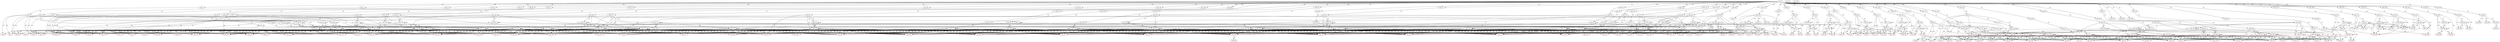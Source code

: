 digraph G {
  Line_0;
  Line_2;
  Line_3;
  Line_4;
  Line_4;
  Line_5;
  Line_5;
  Line_6;
  Line_7;
  Line_11;
  Line_12;
  Line_13;
  Line_13;
  Line_14;
  Line_14;
  Line_15;
  Line_16;
  Line_20;
  Line_21;
  Line_22;
  Line_22;
  Line_23;
  Line_23;
  Line_24;
  Line_25;
  Line_29;
  Line_30;
  Line_31;
  Line_31;
  Line_32;
  Line_32;
  Line_33;
  Line_34;
  Line_38;
  Line_39;
  Line_40;
  Line_40;
  Line_41;
  Line_41;
  Line_42;
  Line_42;
  Line_43;
  Line_44;
  Line_48;
  Line_49;
  Line_50;
  Line_50;
  Line_51;
  Line_51;
  Line_52;
  Line_53;
  Line_57;
  Line_58;
  Line_59;
  Line_59;
  Line_60;
  Line_60;
  Line_61;
  Line_62;
  Line_66;
  Line_67;
  Line_68;
  Line_68;
  Line_69;
  Line_69;
  Line_70;
  Line_71;
  Line_75;
  Line_76;
  Line_77;
  Line_77;
  Line_78;
  Line_78;
  Line_79;
  Line_80;
  Line_84;
  Line_85;
  Line_86;
  Line_86;
  Line_87;
  Line_87;
  Line_88;
  Line_89;
  Line_93;
  Line_94;
  Line_95;
  Line_95;
  Line_96;
  Line_96;
  Line_97;
  Line_98;
  Line_102;
  Line_103;
  Line_104;
  Line_104;
  Line_105;
  Line_105;
  Line_106;
  Line_107;
  Line_111;
  Line_112;
  Line_113;
  Line_113;
  Line_114;
  Line_114;
  Line_115;
  Line_116;
  Line_120;
  Line_121;
  Line_122;
  Line_122;
  Line_123;
  Line_123;
  Line_124;
  Line_124;
  Line_125;
  Line_126;
  Line_130;
  Line_131;
  Line_132;
  Line_132;
  Line_133;
  Line_133;
  Line_134;
  Line_135;
  Line_139;
  Line_140;
  Line_141;
  Line_141;
  Line_142;
  Line_142;
  Line_143;
  Line_144;
  Line_148;
  Line_149;
  Line_150;
  Line_150;
  Line_151;
  Line_151;
  Line_152;
  Line_153;
  Line_157;
  Line_158;
  Line_159;
  Line_160;
  Line_160;
  Line_161;
  Line_162;
  Line_166;
  Line_167;
  Line_168;
  Line_168;
  Line_169;
  Line_170;
  Line_170;
  Line_171;
  Line_172;
  Line_176;
  Line_177;
  Line_178;
  Line_178;
  Line_179;
  Line_179;
  Line_180;
  Line_181;
  Line_185;
  Line_186;
  Line_187;
  Line_187;
  Line_188;
  Line_188;
  Line_189;
  Line_190;
  Line_194;
  Line_195;
  Line_196;
  Line_196;
  Line_196;
  Line_197;
  Line_197;
  Line_198;
  Line_199;
  Line_203;
  Line_204;
  Line_205;
  Line_205;
  Line_206;
  Line_206;
  Line_207;
  Line_208;
  Line_212;
  Line_213;
  Line_214;
  Line_214;
  Line_215;
  Line_216;
  Line_220;
  Line_221;
  Line_222;
  Line_222;
  Line_223;
  Line_224;
  Line_228;
  Line_229;
  Line_230;
  Line_230;
  Line_231;
  Line_232;
  Line_236;
  Line_237;
  Line_238;
  Line_238;
  Line_239;
  Line_240;
  Line_244;
  Line_245;
  Line_246;
  Line_246;
  Line_247;
  Line_247;
  Line_248;
  Line_249;
  Line_253;
  Line_254;
  Line_255;
  Line_255;
  Line_256;
  Line_257;
  Line_261;
  Line_262;
  Line_263;
  Line_263;
  Line_264;
  Line_265;
  Line_269;
  Line_270;
  Line_271;
  Line_271;
  Line_272;
  Line_273;
  Line_277;
  Line_278;
  Line_279;
  Line_279;
  Line_280;
  Line_280;
  Line_281;
  Line_282;
  Line_286;
  Line_287;
  Line_288;
  Line_288;
  Line_289;
  Line_293;
  Line_297;
  Line_298;
  Line_299;
  Line_299;
  Line_300;
  Line_301;
  Line_305;
  Line_306;
  Line_307;
  Line_307;
  Line_308;
  Line_308;
  Line_309;
  Line_310;
  Line_314;
  Line_315;
  Line_316;
  Line_316;
  Line_317;
  Line_317;
  Line_318;
  Line_319;
  Line_323;
  Line_324;
  Line_325;
  Line_325;
  Line_326;
  Line_326;
  Line_327;
  Line_328;
  Line_332;
  Line_333;
  Line_334;
  Line_334;
  Line_335;
  Line_336;
  Line_340;
  Line_341;
  Line_342;
  Line_342;
  Line_343;
  Line_344;
  Line_348;
  Line_349;
  Line_350;
  Line_350;
  Line_351;
  Line_354;
  Line_358;
  Line_359;
  Line_360;
  Line_360;
  Line_361;
  Line_362;
  Line_366;
  Line_367;
  Line_368;
  Line_368;
  Line_369;
  Line_370;
  Line_374;
  Line_375;
  Line_376;
  Line_376;
  Line_377;
  Line_377;
  Line_378;
  Line_379;
  Line_383;
  Line_384;
  Line_385;
  Line_385;
  Line_386;
  Line_387;
  Line_391;
  Line_392;
  Line_393;
  Line_393;
  Line_394;
  Line_394;
  Line_395;
  Line_396;
  Line_400;
  Line_401;
  Line_402;
  Line_402;
  Line_403;
  Line_403;
  Line_404;
  Line_405;
  Line_409;
  Line_410;
  Line_411;
  Line_411;
  Line_412;
  Line_413;
  Line_417;
  Line_418;
  Line_419;
  Line_419;
  Line_420;
  Line_420;
  Line_421;
  Line_422;
  Line_426;
  Line_427;
  Line_428;
  Line_428;
  Line_429;
  Line_430;
  Line_434;
  Line_435;
  Line_436;
  Line_436;
  Line_437;
  Line_437;
  Line_438;
  Line_444;
  Line_448;
  Line_449;
  Line_450;
  Line_450;
  Line_451;
  Line_452;
  Line_456;
  Line_457;
  Line_458;
  Line_458;
  Line_459;
  Line_460;
  Line_464;
  Line_465;
  Line_466;
  Line_466;
  Line_467;
  Line_468;
  Line_472;
  Line_473;
  Line_474;
  Line_475;
  Line_476;
  Line_476;
  Line_480;
  Line_481;
  Line_482;
  Line_482;
  Line_483;
  Line_484;
  Line_485;
  Line_486;
  Line_488;
  Line_492;
  Line_493;
  Line_494;
  Line_495;
  Line_496;
  Line_497;
  Line_502;
  Line_503;
  Line_504;
  Line_504;
  Line_505;
  Line_505;
  Line_506;
  Line_508;
  Line_509;
  Line_513;
  Line_514;
  Line_515;
  Line_516;
  Line_517;
  Line_517;
  Line_518;
  Line_518;
  Line_519;
  Line_519;
  Line_520;
  Line_524;
  Line_525;
  Line_526;
  Line_526;
  Line_527;
  Line_527;
  Line_528;
  Line_529;
  Line_533;
  Line_534;
  Line_535;
  Line_535;
  Line_535;
  Line_536;
  Line_537;
  Line_537;
  Line_538;
  Line_539;
  Line_540;
  Line_0 -> Line_2 [ label="CD" ];
  Line_2 -> Line_3 [ label="CD" ];
  Line_3 -> Line_4 [ label="CD" ];
  Line_4 -> Line_4 [ label="CD" ];
  Line_3 -> Line_5 [ label="CD" ];
  Line_5 -> Line_5 [ label="CD" ];
  Line_4 -> Line_5 [ label="FD" ];
  Line_3 -> Line_6 [ label="CD" ];
  Line_5 -> Line_6 [ label="FD" ];
  Line_3 -> Line_7 [ label="CD" ];
  Line_5 -> Line_7 [ label="FD" ];
  Line_0 -> Line_11 [ label="CD" ];
  Line_11 -> Line_12 [ label="CD" ];
  Line_12 -> Line_13 [ label="CD" ];
  Line_13 -> Line_13 [ label="CD" ];
  Line_12 -> Line_14 [ label="CD" ];
  Line_14 -> Line_14 [ label="CD" ];
  Line_13 -> Line_14 [ label="FD" ];
  Line_12 -> Line_15 [ label="CD" ];
  Line_14 -> Line_15 [ label="FD" ];
  Line_5 -> Line_15 [ label="FD" ];
  Line_12 -> Line_16 [ label="CD" ];
  Line_14 -> Line_16 [ label="FD" ];
  Line_0 -> Line_20 [ label="CD" ];
  Line_20 -> Line_21 [ label="CD" ];
  Line_21 -> Line_22 [ label="CD" ];
  Line_22 -> Line_22 [ label="CD" ];
  Line_21 -> Line_23 [ label="CD" ];
  Line_23 -> Line_23 [ label="CD" ];
  Line_22 -> Line_23 [ label="FD" ];
  Line_21 -> Line_24 [ label="CD" ];
  Line_23 -> Line_24 [ label="FD" ];
  Line_14 -> Line_24 [ label="FD" ];
  Line_5 -> Line_24 [ label="FD" ];
  Line_21 -> Line_25 [ label="CD" ];
  Line_23 -> Line_25 [ label="FD" ];
  Line_0 -> Line_29 [ label="CD" ];
  Line_29 -> Line_30 [ label="CD" ];
  Line_30 -> Line_31 [ label="CD" ];
  Line_31 -> Line_31 [ label="CD" ];
  Line_30 -> Line_32 [ label="CD" ];
  Line_32 -> Line_32 [ label="CD" ];
  Line_31 -> Line_32 [ label="FD" ];
  Line_30 -> Line_33 [ label="CD" ];
  Line_32 -> Line_33 [ label="FD" ];
  Line_23 -> Line_33 [ label="FD" ];
  Line_14 -> Line_33 [ label="FD" ];
  Line_5 -> Line_33 [ label="FD" ];
  Line_30 -> Line_34 [ label="CD" ];
  Line_32 -> Line_34 [ label="FD" ];
  Line_0 -> Line_38 [ label="CD" ];
  Line_38 -> Line_39 [ label="CD" ];
  Line_39 -> Line_40 [ label="CD" ];
  Line_40 -> Line_40 [ label="CD" ];
  Line_39 -> Line_42 [ label="CD" ];
  Line_42 -> Line_42 [ label="CD" ];
  Line_40 -> Line_42 [ label="FD" ];
  Line_39 -> Line_43 [ label="CD" ];
  Line_42 -> Line_43 [ label="FD" ];
  Line_39 -> Line_44 [ label="CD" ];
  Line_42 -> Line_44 [ label="FD" ];
  Line_0 -> Line_48 [ label="CD" ];
  Line_48 -> Line_49 [ label="CD" ];
  Line_49 -> Line_50 [ label="CD" ];
  Line_50 -> Line_50 [ label="CD" ];
  Line_49 -> Line_51 [ label="CD" ];
  Line_51 -> Line_51 [ label="CD" ];
  Line_50 -> Line_51 [ label="FD" ];
  Line_49 -> Line_52 [ label="CD" ];
  Line_51 -> Line_52 [ label="FD" ];
  Line_49 -> Line_53 [ label="CD" ];
  Line_51 -> Line_53 [ label="FD" ];
  Line_0 -> Line_57 [ label="CD" ];
  Line_57 -> Line_58 [ label="CD" ];
  Line_58 -> Line_59 [ label="CD" ];
  Line_59 -> Line_59 [ label="CD" ];
  Line_58 -> Line_60 [ label="CD" ];
  Line_60 -> Line_60 [ label="CD" ];
  Line_59 -> Line_60 [ label="FD" ];
  Line_58 -> Line_61 [ label="CD" ];
  Line_60 -> Line_61 [ label="FD" ];
  Line_32 -> Line_61 [ label="FD" ];
  Line_23 -> Line_61 [ label="FD" ];
  Line_14 -> Line_61 [ label="FD" ];
  Line_5 -> Line_61 [ label="FD" ];
  Line_58 -> Line_62 [ label="CD" ];
  Line_60 -> Line_62 [ label="FD" ];
  Line_0 -> Line_66 [ label="CD" ];
  Line_66 -> Line_67 [ label="CD" ];
  Line_67 -> Line_68 [ label="CD" ];
  Line_68 -> Line_68 [ label="CD" ];
  Line_67 -> Line_69 [ label="CD" ];
  Line_69 -> Line_69 [ label="CD" ];
  Line_68 -> Line_69 [ label="FD" ];
  Line_67 -> Line_70 [ label="CD" ];
  Line_69 -> Line_70 [ label="FD" ];
  Line_60 -> Line_70 [ label="FD" ];
  Line_32 -> Line_70 [ label="FD" ];
  Line_23 -> Line_70 [ label="FD" ];
  Line_14 -> Line_70 [ label="FD" ];
  Line_5 -> Line_70 [ label="FD" ];
  Line_67 -> Line_71 [ label="CD" ];
  Line_69 -> Line_71 [ label="FD" ];
  Line_0 -> Line_75 [ label="CD" ];
  Line_75 -> Line_76 [ label="CD" ];
  Line_76 -> Line_77 [ label="CD" ];
  Line_77 -> Line_77 [ label="CD" ];
  Line_76 -> Line_78 [ label="CD" ];
  Line_78 -> Line_78 [ label="CD" ];
  Line_77 -> Line_78 [ label="FD" ];
  Line_76 -> Line_79 [ label="CD" ];
  Line_78 -> Line_79 [ label="FD" ];
  Line_69 -> Line_79 [ label="FD" ];
  Line_60 -> Line_79 [ label="FD" ];
  Line_32 -> Line_79 [ label="FD" ];
  Line_23 -> Line_79 [ label="FD" ];
  Line_14 -> Line_79 [ label="FD" ];
  Line_5 -> Line_79 [ label="FD" ];
  Line_76 -> Line_80 [ label="CD" ];
  Line_78 -> Line_80 [ label="FD" ];
  Line_0 -> Line_84 [ label="CD" ];
  Line_84 -> Line_85 [ label="CD" ];
  Line_85 -> Line_86 [ label="CD" ];
  Line_86 -> Line_86 [ label="CD" ];
  Line_85 -> Line_87 [ label="CD" ];
  Line_87 -> Line_87 [ label="CD" ];
  Line_86 -> Line_87 [ label="FD" ];
  Line_85 -> Line_88 [ label="CD" ];
  Line_87 -> Line_88 [ label="FD" ];
  Line_85 -> Line_89 [ label="CD" ];
  Line_87 -> Line_89 [ label="FD" ];
  Line_0 -> Line_93 [ label="CD" ];
  Line_93 -> Line_94 [ label="CD" ];
  Line_94 -> Line_95 [ label="CD" ];
  Line_95 -> Line_95 [ label="CD" ];
  Line_94 -> Line_96 [ label="CD" ];
  Line_96 -> Line_96 [ label="CD" ];
  Line_95 -> Line_96 [ label="FD" ];
  Line_94 -> Line_97 [ label="CD" ];
  Line_96 -> Line_97 [ label="FD" ];
  Line_94 -> Line_98 [ label="CD" ];
  Line_96 -> Line_98 [ label="FD" ];
  Line_0 -> Line_102 [ label="CD" ];
  Line_102 -> Line_103 [ label="CD" ];
  Line_103 -> Line_104 [ label="CD" ];
  Line_104 -> Line_104 [ label="CD" ];
  Line_103 -> Line_105 [ label="CD" ];
  Line_105 -> Line_105 [ label="CD" ];
  Line_104 -> Line_105 [ label="FD" ];
  Line_103 -> Line_106 [ label="CD" ];
  Line_105 -> Line_106 [ label="FD" ];
  Line_78 -> Line_106 [ label="FD" ];
  Line_69 -> Line_106 [ label="FD" ];
  Line_60 -> Line_106 [ label="FD" ];
  Line_32 -> Line_106 [ label="FD" ];
  Line_23 -> Line_106 [ label="FD" ];
  Line_14 -> Line_106 [ label="FD" ];
  Line_5 -> Line_106 [ label="FD" ];
  Line_103 -> Line_107 [ label="CD" ];
  Line_105 -> Line_107 [ label="FD" ];
  Line_0 -> Line_111 [ label="CD" ];
  Line_111 -> Line_112 [ label="CD" ];
  Line_112 -> Line_113 [ label="CD" ];
  Line_113 -> Line_113 [ label="CD" ];
  Line_112 -> Line_114 [ label="CD" ];
  Line_114 -> Line_114 [ label="CD" ];
  Line_113 -> Line_114 [ label="FD" ];
  Line_112 -> Line_115 [ label="CD" ];
  Line_114 -> Line_115 [ label="FD" ];
  Line_51 -> Line_115 [ label="FD" ];
  Line_112 -> Line_116 [ label="CD" ];
  Line_114 -> Line_116 [ label="FD" ];
  Line_0 -> Line_120 [ label="CD" ];
  Line_120 -> Line_121 [ label="CD" ];
  Line_121 -> Line_122 [ label="CD" ];
  Line_121 -> Line_123 [ label="CD" ];
  Line_123 -> Line_123 [ label="CD" ];
  Line_122 -> Line_123 [ label="FD" ];
  Line_121 -> Line_124 [ label="CD" ];
  Line_124 -> Line_124 [ label="CD" ];
  Line_123 -> Line_124 [ label="FD" ];
  Line_121 -> Line_125 [ label="CD" ];
  Line_124 -> Line_125 [ label="FD" ];
  Line_96 -> Line_125 [ label="FD" ];
  Line_121 -> Line_126 [ label="CD" ];
  Line_124 -> Line_126 [ label="FD" ];
  Line_0 -> Line_130 [ label="CD" ];
  Line_130 -> Line_131 [ label="CD" ];
  Line_131 -> Line_132 [ label="CD" ];
  Line_132 -> Line_132 [ label="CD" ];
  Line_131 -> Line_133 [ label="CD" ];
  Line_133 -> Line_133 [ label="CD" ];
  Line_132 -> Line_133 [ label="FD" ];
  Line_131 -> Line_134 [ label="CD" ];
  Line_133 -> Line_134 [ label="FD" ];
  Line_105 -> Line_134 [ label="FD" ];
  Line_78 -> Line_134 [ label="FD" ];
  Line_69 -> Line_134 [ label="FD" ];
  Line_60 -> Line_134 [ label="FD" ];
  Line_32 -> Line_134 [ label="FD" ];
  Line_23 -> Line_134 [ label="FD" ];
  Line_14 -> Line_134 [ label="FD" ];
  Line_5 -> Line_134 [ label="FD" ];
  Line_131 -> Line_135 [ label="CD" ];
  Line_133 -> Line_135 [ label="FD" ];
  Line_0 -> Line_139 [ label="CD" ];
  Line_139 -> Line_140 [ label="CD" ];
  Line_140 -> Line_141 [ label="CD" ];
  Line_141 -> Line_141 [ label="CD" ];
  Line_140 -> Line_142 [ label="CD" ];
  Line_142 -> Line_142 [ label="CD" ];
  Line_141 -> Line_142 [ label="FD" ];
  Line_140 -> Line_143 [ label="CD" ];
  Line_142 -> Line_143 [ label="FD" ];
  Line_133 -> Line_143 [ label="FD" ];
  Line_105 -> Line_143 [ label="FD" ];
  Line_78 -> Line_143 [ label="FD" ];
  Line_69 -> Line_143 [ label="FD" ];
  Line_60 -> Line_143 [ label="FD" ];
  Line_32 -> Line_143 [ label="FD" ];
  Line_23 -> Line_143 [ label="FD" ];
  Line_14 -> Line_143 [ label="FD" ];
  Line_5 -> Line_143 [ label="FD" ];
  Line_140 -> Line_144 [ label="CD" ];
  Line_142 -> Line_144 [ label="FD" ];
  Line_0 -> Line_148 [ label="CD" ];
  Line_148 -> Line_149 [ label="CD" ];
  Line_149 -> Line_150 [ label="CD" ];
  Line_150 -> Line_150 [ label="CD" ];
  Line_149 -> Line_151 [ label="CD" ];
  Line_151 -> Line_151 [ label="CD" ];
  Line_150 -> Line_151 [ label="FD" ];
  Line_149 -> Line_152 [ label="CD" ];
  Line_151 -> Line_152 [ label="FD" ];
  Line_142 -> Line_152 [ label="FD" ];
  Line_133 -> Line_152 [ label="FD" ];
  Line_105 -> Line_152 [ label="FD" ];
  Line_78 -> Line_152 [ label="FD" ];
  Line_69 -> Line_152 [ label="FD" ];
  Line_60 -> Line_152 [ label="FD" ];
  Line_32 -> Line_152 [ label="FD" ];
  Line_23 -> Line_152 [ label="FD" ];
  Line_14 -> Line_152 [ label="FD" ];
  Line_5 -> Line_152 [ label="FD" ];
  Line_149 -> Line_153 [ label="CD" ];
  Line_151 -> Line_153 [ label="FD" ];
  Line_0 -> Line_157 [ label="CD" ];
  Line_157 -> Line_158 [ label="CD" ];
  Line_158 -> Line_159 [ label="CD" ];
  Line_150 -> Line_159 [ label="FD" ];
  Line_141 -> Line_159 [ label="FD" ];
  Line_132 -> Line_159 [ label="FD" ];
  Line_104 -> Line_159 [ label="FD" ];
  Line_86 -> Line_159 [ label="FD" ];
  Line_77 -> Line_159 [ label="FD" ];
  Line_68 -> Line_159 [ label="FD" ];
  Line_59 -> Line_159 [ label="FD" ];
  Line_40 -> Line_159 [ label="FD" ];
  Line_31 -> Line_159 [ label="FD" ];
  Line_22 -> Line_159 [ label="FD" ];
  Line_13 -> Line_159 [ label="FD" ];
  Line_158 -> Line_160 [ label="CD" ];
  Line_160 -> Line_160 [ label="CD" ];
  Line_158 -> Line_161 [ label="CD" ];
  Line_160 -> Line_161 [ label="FD" ];
  Line_114 -> Line_161 [ label="FD" ];
  Line_51 -> Line_161 [ label="FD" ];
  Line_158 -> Line_162 [ label="CD" ];
  Line_160 -> Line_162 [ label="FD" ];
  Line_0 -> Line_166 [ label="CD" ];
  Line_166 -> Line_167 [ label="CD" ];
  Line_167 -> Line_168 [ label="CD" ];
  Line_168 -> Line_168 [ label="CD" ];
  Line_167 -> Line_169 [ label="CD" ];
  Line_168 -> Line_169 [ label="FD" ];
  Line_167 -> Line_170 [ label="CD" ];
  Line_170 -> Line_170 [ label="CD" ];
  Line_168 -> Line_170 [ label="FD" ];
  Line_167 -> Line_171 [ label="CD" ];
  Line_170 -> Line_171 [ label="FD" ];
  Line_151 -> Line_171 [ label="FD" ];
  Line_142 -> Line_171 [ label="FD" ];
  Line_133 -> Line_171 [ label="FD" ];
  Line_105 -> Line_171 [ label="FD" ];
  Line_78 -> Line_171 [ label="FD" ];
  Line_69 -> Line_171 [ label="FD" ];
  Line_60 -> Line_171 [ label="FD" ];
  Line_32 -> Line_171 [ label="FD" ];
  Line_23 -> Line_171 [ label="FD" ];
  Line_14 -> Line_171 [ label="FD" ];
  Line_5 -> Line_171 [ label="FD" ];
  Line_167 -> Line_172 [ label="CD" ];
  Line_170 -> Line_172 [ label="FD" ];
  Line_0 -> Line_176 [ label="CD" ];
  Line_176 -> Line_177 [ label="CD" ];
  Line_177 -> Line_178 [ label="CD" ];
  Line_178 -> Line_178 [ label="CD" ];
  Line_177 -> Line_179 [ label="CD" ];
  Line_179 -> Line_179 [ label="CD" ];
  Line_178 -> Line_179 [ label="FD" ];
  Line_177 -> Line_180 [ label="CD" ];
  Line_179 -> Line_180 [ label="FD" ];
  Line_124 -> Line_180 [ label="FD" ];
  Line_96 -> Line_180 [ label="FD" ];
  Line_177 -> Line_181 [ label="CD" ];
  Line_179 -> Line_181 [ label="FD" ];
  Line_0 -> Line_185 [ label="CD" ];
  Line_185 -> Line_186 [ label="CD" ];
  Line_186 -> Line_187 [ label="CD" ];
  Line_187 -> Line_187 [ label="CD" ];
  Line_186 -> Line_188 [ label="CD" ];
  Line_188 -> Line_188 [ label="CD" ];
  Line_187 -> Line_188 [ label="FD" ];
  Line_186 -> Line_189 [ label="CD" ];
  Line_188 -> Line_189 [ label="FD" ];
  Line_179 -> Line_189 [ label="FD" ];
  Line_124 -> Line_189 [ label="FD" ];
  Line_96 -> Line_189 [ label="FD" ];
  Line_186 -> Line_190 [ label="CD" ];
  Line_188 -> Line_190 [ label="FD" ];
  Line_0 -> Line_194 [ label="CD" ];
  Line_194 -> Line_195 [ label="CD" ];
  Line_195 -> Line_196 [ label="CD" ];
  Line_196 -> Line_196 [ label="CD" ];
  Line_195 -> Line_197 [ label="CD" ];
  Line_197 -> Line_197 [ label="CD" ];
  Line_196 -> Line_197 [ label="FD" ];
  Line_195 -> Line_198 [ label="CD" ];
  Line_197 -> Line_198 [ label="FD" ];
  Line_160 -> Line_198 [ label="FD" ];
  Line_114 -> Line_198 [ label="FD" ];
  Line_51 -> Line_198 [ label="FD" ];
  Line_195 -> Line_199 [ label="CD" ];
  Line_197 -> Line_199 [ label="FD" ];
  Line_0 -> Line_203 [ label="CD" ];
  Line_203 -> Line_204 [ label="CD" ];
  Line_204 -> Line_205 [ label="CD" ];
  Line_205 -> Line_205 [ label="CD" ];
  Line_204 -> Line_206 [ label="CD" ];
  Line_206 -> Line_206 [ label="CD" ];
  Line_205 -> Line_206 [ label="FD" ];
  Line_204 -> Line_207 [ label="CD" ];
  Line_206 -> Line_207 [ label="FD" ];
  Line_170 -> Line_207 [ label="FD" ];
  Line_151 -> Line_207 [ label="FD" ];
  Line_142 -> Line_207 [ label="FD" ];
  Line_133 -> Line_207 [ label="FD" ];
  Line_105 -> Line_207 [ label="FD" ];
  Line_78 -> Line_207 [ label="FD" ];
  Line_69 -> Line_207 [ label="FD" ];
  Line_60 -> Line_207 [ label="FD" ];
  Line_32 -> Line_207 [ label="FD" ];
  Line_23 -> Line_207 [ label="FD" ];
  Line_14 -> Line_207 [ label="FD" ];
  Line_5 -> Line_207 [ label="FD" ];
  Line_204 -> Line_208 [ label="CD" ];
  Line_206 -> Line_208 [ label="FD" ];
  Line_0 -> Line_212 [ label="CD" ];
  Line_212 -> Line_213 [ label="CD" ];
  Line_213 -> Line_214 [ label="CD" ];
  Line_214 -> Line_214 [ label="CD" ];
  Line_213 -> Line_215 [ label="CD" ];
  Line_214 -> Line_215 [ label="FD" ];
  Line_206 -> Line_215 [ label="FD" ];
  Line_170 -> Line_215 [ label="FD" ];
  Line_151 -> Line_215 [ label="FD" ];
  Line_142 -> Line_215 [ label="FD" ];
  Line_133 -> Line_215 [ label="FD" ];
  Line_105 -> Line_215 [ label="FD" ];
  Line_78 -> Line_215 [ label="FD" ];
  Line_69 -> Line_215 [ label="FD" ];
  Line_60 -> Line_215 [ label="FD" ];
  Line_32 -> Line_215 [ label="FD" ];
  Line_23 -> Line_215 [ label="FD" ];
  Line_14 -> Line_215 [ label="FD" ];
  Line_5 -> Line_215 [ label="FD" ];
  Line_213 -> Line_216 [ label="CD" ];
  Line_214 -> Line_216 [ label="FD" ];
  Line_0 -> Line_220 [ label="CD" ];
  Line_220 -> Line_221 [ label="CD" ];
  Line_221 -> Line_222 [ label="CD" ];
  Line_222 -> Line_222 [ label="CD" ];
  Line_221 -> Line_223 [ label="CD" ];
  Line_222 -> Line_223 [ label="FD" ];
  Line_188 -> Line_223 [ label="FD" ];
  Line_179 -> Line_223 [ label="FD" ];
  Line_124 -> Line_223 [ label="FD" ];
  Line_96 -> Line_223 [ label="FD" ];
  Line_221 -> Line_224 [ label="CD" ];
  Line_222 -> Line_224 [ label="FD" ];
  Line_0 -> Line_228 [ label="CD" ];
  Line_228 -> Line_229 [ label="CD" ];
  Line_229 -> Line_230 [ label="CD" ];
  Line_230 -> Line_230 [ label="CD" ];
  Line_229 -> Line_231 [ label="CD" ];
  Line_230 -> Line_231 [ label="FD" ];
  Line_214 -> Line_231 [ label="FD" ];
  Line_206 -> Line_231 [ label="FD" ];
  Line_170 -> Line_231 [ label="FD" ];
  Line_151 -> Line_231 [ label="FD" ];
  Line_142 -> Line_231 [ label="FD" ];
  Line_133 -> Line_231 [ label="FD" ];
  Line_105 -> Line_231 [ label="FD" ];
  Line_78 -> Line_231 [ label="FD" ];
  Line_69 -> Line_231 [ label="FD" ];
  Line_60 -> Line_231 [ label="FD" ];
  Line_32 -> Line_231 [ label="FD" ];
  Line_23 -> Line_231 [ label="FD" ];
  Line_14 -> Line_231 [ label="FD" ];
  Line_5 -> Line_231 [ label="FD" ];
  Line_229 -> Line_232 [ label="CD" ];
  Line_230 -> Line_232 [ label="FD" ];
  Line_0 -> Line_236 [ label="CD" ];
  Line_236 -> Line_237 [ label="CD" ];
  Line_237 -> Line_238 [ label="CD" ];
  Line_238 -> Line_238 [ label="CD" ];
  Line_237 -> Line_239 [ label="CD" ];
  Line_238 -> Line_239 [ label="FD" ];
  Line_222 -> Line_239 [ label="FD" ];
  Line_188 -> Line_239 [ label="FD" ];
  Line_179 -> Line_239 [ label="FD" ];
  Line_124 -> Line_239 [ label="FD" ];
  Line_96 -> Line_239 [ label="FD" ];
  Line_237 -> Line_240 [ label="CD" ];
  Line_238 -> Line_240 [ label="FD" ];
  Line_0 -> Line_244 [ label="CD" ];
  Line_244 -> Line_245 [ label="CD" ];
  Line_245 -> Line_246 [ label="CD" ];
  Line_246 -> Line_246 [ label="CD" ];
  Line_245 -> Line_247 [ label="CD" ];
  Line_247 -> Line_247 [ label="CD" ];
  Line_246 -> Line_247 [ label="FD" ];
  Line_245 -> Line_248 [ label="CD" ];
  Line_247 -> Line_248 [ label="FD" ];
  Line_87 -> Line_248 [ label="FD" ];
  Line_245 -> Line_249 [ label="CD" ];
  Line_247 -> Line_249 [ label="FD" ];
  Line_0 -> Line_253 [ label="CD" ];
  Line_253 -> Line_254 [ label="CD" ];
  Line_254 -> Line_255 [ label="CD" ];
  Line_255 -> Line_255 [ label="CD" ];
  Line_254 -> Line_256 [ label="CD" ];
  Line_255 -> Line_256 [ label="FD" ];
  Line_254 -> Line_257 [ label="CD" ];
  Line_255 -> Line_257 [ label="FD" ];
  Line_0 -> Line_261 [ label="CD" ];
  Line_261 -> Line_262 [ label="CD" ];
  Line_262 -> Line_263 [ label="CD" ];
  Line_263 -> Line_263 [ label="CD" ];
  Line_262 -> Line_264 [ label="CD" ];
  Line_263 -> Line_264 [ label="FD" ];
  Line_230 -> Line_264 [ label="FD" ];
  Line_214 -> Line_264 [ label="FD" ];
  Line_206 -> Line_264 [ label="FD" ];
  Line_170 -> Line_264 [ label="FD" ];
  Line_151 -> Line_264 [ label="FD" ];
  Line_142 -> Line_264 [ label="FD" ];
  Line_133 -> Line_264 [ label="FD" ];
  Line_105 -> Line_264 [ label="FD" ];
  Line_78 -> Line_264 [ label="FD" ];
  Line_69 -> Line_264 [ label="FD" ];
  Line_60 -> Line_264 [ label="FD" ];
  Line_32 -> Line_264 [ label="FD" ];
  Line_23 -> Line_264 [ label="FD" ];
  Line_14 -> Line_264 [ label="FD" ];
  Line_5 -> Line_264 [ label="FD" ];
  Line_262 -> Line_265 [ label="CD" ];
  Line_263 -> Line_265 [ label="FD" ];
  Line_0 -> Line_269 [ label="CD" ];
  Line_269 -> Line_270 [ label="CD" ];
  Line_270 -> Line_271 [ label="CD" ];
  Line_271 -> Line_271 [ label="CD" ];
  Line_270 -> Line_272 [ label="CD" ];
  Line_271 -> Line_272 [ label="FD" ];
  Line_255 -> Line_272 [ label="FD" ];
  Line_270 -> Line_273 [ label="CD" ];
  Line_271 -> Line_273 [ label="FD" ];
  Line_0 -> Line_277 [ label="CD" ];
  Line_277 -> Line_278 [ label="CD" ];
  Line_278 -> Line_279 [ label="CD" ];
  Line_279 -> Line_279 [ label="CD" ];
  Line_278 -> Line_280 [ label="CD" ];
  Line_280 -> Line_280 [ label="CD" ];
  Line_279 -> Line_280 [ label="FD" ];
  Line_278 -> Line_281 [ label="CD" ];
  Line_280 -> Line_281 [ label="FD" ];
  Line_263 -> Line_281 [ label="FD" ];
  Line_230 -> Line_281 [ label="FD" ];
  Line_214 -> Line_281 [ label="FD" ];
  Line_206 -> Line_281 [ label="FD" ];
  Line_170 -> Line_281 [ label="FD" ];
  Line_151 -> Line_281 [ label="FD" ];
  Line_142 -> Line_281 [ label="FD" ];
  Line_133 -> Line_281 [ label="FD" ];
  Line_105 -> Line_281 [ label="FD" ];
  Line_78 -> Line_281 [ label="FD" ];
  Line_69 -> Line_281 [ label="FD" ];
  Line_60 -> Line_281 [ label="FD" ];
  Line_32 -> Line_281 [ label="FD" ];
  Line_23 -> Line_281 [ label="FD" ];
  Line_14 -> Line_281 [ label="FD" ];
  Line_5 -> Line_281 [ label="FD" ];
  Line_278 -> Line_282 [ label="CD" ];
  Line_280 -> Line_282 [ label="FD" ];
  Line_0 -> Line_286 [ label="CD" ];
  Line_286 -> Line_287 [ label="CD" ];
  Line_287 -> Line_288 [ label="CD" ];
  Line_288 -> Line_288 [ label="CD" ];
  Line_287 -> Line_289 [ label="CD" ];
  Line_288 -> Line_289 [ label="FD" ];
  Line_271 -> Line_289 [ label="FD" ];
  Line_255 -> Line_289 [ label="FD" ];
  Line_287 -> Line_293 [ label="CD" ];
  Line_288 -> Line_293 [ label="FD" ];
  Line_0 -> Line_297 [ label="CD" ];
  Line_297 -> Line_298 [ label="CD" ];
  Line_298 -> Line_299 [ label="CD" ];
  Line_299 -> Line_299 [ label="CD" ];
  Line_298 -> Line_300 [ label="CD" ];
  Line_299 -> Line_300 [ label="FD" ];
  Line_280 -> Line_300 [ label="FD" ];
  Line_263 -> Line_300 [ label="FD" ];
  Line_298 -> Line_301 [ label="CD" ];
  Line_299 -> Line_301 [ label="FD" ];
  Line_0 -> Line_305 [ label="CD" ];
  Line_305 -> Line_306 [ label="CD" ];
  Line_306 -> Line_307 [ label="CD" ];
  Line_307 -> Line_307 [ label="CD" ];
  Line_306 -> Line_308 [ label="CD" ];
  Line_308 -> Line_308 [ label="CD" ];
  Line_307 -> Line_308 [ label="FD" ];
  Line_306 -> Line_309 [ label="CD" ];
  Line_308 -> Line_309 [ label="FD" ];
  Line_299 -> Line_309 [ label="FD" ];
  Line_280 -> Line_309 [ label="FD" ];
  Line_263 -> Line_309 [ label="FD" ];
  Line_230 -> Line_309 [ label="FD" ];
  Line_214 -> Line_309 [ label="FD" ];
  Line_206 -> Line_309 [ label="FD" ];
  Line_170 -> Line_309 [ label="FD" ];
  Line_151 -> Line_309 [ label="FD" ];
  Line_142 -> Line_309 [ label="FD" ];
  Line_133 -> Line_309 [ label="FD" ];
  Line_105 -> Line_309 [ label="FD" ];
  Line_78 -> Line_309 [ label="FD" ];
  Line_69 -> Line_309 [ label="FD" ];
  Line_60 -> Line_309 [ label="FD" ];
  Line_32 -> Line_309 [ label="FD" ];
  Line_23 -> Line_309 [ label="FD" ];
  Line_14 -> Line_309 [ label="FD" ];
  Line_5 -> Line_309 [ label="FD" ];
  Line_306 -> Line_310 [ label="CD" ];
  Line_308 -> Line_310 [ label="FD" ];
  Line_0 -> Line_314 [ label="CD" ];
  Line_314 -> Line_315 [ label="CD" ];
  Line_315 -> Line_316 [ label="CD" ];
  Line_316 -> Line_316 [ label="CD" ];
  Line_315 -> Line_317 [ label="CD" ];
  Line_317 -> Line_317 [ label="CD" ];
  Line_316 -> Line_317 [ label="FD" ];
  Line_315 -> Line_318 [ label="CD" ];
  Line_317 -> Line_318 [ label="FD" ];
  Line_308 -> Line_318 [ label="FD" ];
  Line_299 -> Line_318 [ label="FD" ];
  Line_280 -> Line_318 [ label="FD" ];
  Line_263 -> Line_318 [ label="FD" ];
  Line_230 -> Line_318 [ label="FD" ];
  Line_214 -> Line_318 [ label="FD" ];
  Line_206 -> Line_318 [ label="FD" ];
  Line_170 -> Line_318 [ label="FD" ];
  Line_151 -> Line_318 [ label="FD" ];
  Line_142 -> Line_318 [ label="FD" ];
  Line_133 -> Line_318 [ label="FD" ];
  Line_105 -> Line_318 [ label="FD" ];
  Line_78 -> Line_318 [ label="FD" ];
  Line_69 -> Line_318 [ label="FD" ];
  Line_60 -> Line_318 [ label="FD" ];
  Line_32 -> Line_318 [ label="FD" ];
  Line_23 -> Line_318 [ label="FD" ];
  Line_14 -> Line_318 [ label="FD" ];
  Line_5 -> Line_318 [ label="FD" ];
  Line_315 -> Line_319 [ label="CD" ];
  Line_317 -> Line_319 [ label="FD" ];
  Line_0 -> Line_323 [ label="CD" ];
  Line_323 -> Line_324 [ label="CD" ];
  Line_324 -> Line_325 [ label="CD" ];
  Line_325 -> Line_325 [ label="CD" ];
  Line_324 -> Line_326 [ label="CD" ];
  Line_326 -> Line_326 [ label="CD" ];
  Line_325 -> Line_326 [ label="FD" ];
  Line_324 -> Line_327 [ label="CD" ];
  Line_326 -> Line_327 [ label="FD" ];
  Line_317 -> Line_327 [ label="FD" ];
  Line_308 -> Line_327 [ label="FD" ];
  Line_299 -> Line_327 [ label="FD" ];
  Line_280 -> Line_327 [ label="FD" ];
  Line_263 -> Line_327 [ label="FD" ];
  Line_230 -> Line_327 [ label="FD" ];
  Line_214 -> Line_327 [ label="FD" ];
  Line_206 -> Line_327 [ label="FD" ];
  Line_170 -> Line_327 [ label="FD" ];
  Line_151 -> Line_327 [ label="FD" ];
  Line_324 -> Line_328 [ label="CD" ];
  Line_326 -> Line_328 [ label="FD" ];
  Line_0 -> Line_332 [ label="CD" ];
  Line_332 -> Line_333 [ label="CD" ];
  Line_333 -> Line_334 [ label="CD" ];
  Line_334 -> Line_334 [ label="CD" ];
  Line_333 -> Line_335 [ label="CD" ];
  Line_334 -> Line_335 [ label="FD" ];
  Line_326 -> Line_335 [ label="FD" ];
  Line_317 -> Line_335 [ label="FD" ];
  Line_308 -> Line_335 [ label="FD" ];
  Line_299 -> Line_335 [ label="FD" ];
  Line_280 -> Line_335 [ label="FD" ];
  Line_263 -> Line_335 [ label="FD" ];
  Line_230 -> Line_335 [ label="FD" ];
  Line_214 -> Line_335 [ label="FD" ];
  Line_206 -> Line_335 [ label="FD" ];
  Line_170 -> Line_335 [ label="FD" ];
  Line_151 -> Line_335 [ label="FD" ];
  Line_142 -> Line_335 [ label="FD" ];
  Line_133 -> Line_335 [ label="FD" ];
  Line_105 -> Line_335 [ label="FD" ];
  Line_78 -> Line_335 [ label="FD" ];
  Line_69 -> Line_335 [ label="FD" ];
  Line_60 -> Line_335 [ label="FD" ];
  Line_32 -> Line_335 [ label="FD" ];
  Line_23 -> Line_335 [ label="FD" ];
  Line_14 -> Line_335 [ label="FD" ];
  Line_5 -> Line_335 [ label="FD" ];
  Line_333 -> Line_336 [ label="CD" ];
  Line_334 -> Line_336 [ label="FD" ];
  Line_0 -> Line_340 [ label="CD" ];
  Line_340 -> Line_341 [ label="CD" ];
  Line_341 -> Line_342 [ label="CD" ];
  Line_342 -> Line_342 [ label="CD" ];
  Line_341 -> Line_343 [ label="CD" ];
  Line_342 -> Line_343 [ label="FD" ];
  Line_238 -> Line_343 [ label="FD" ];
  Line_222 -> Line_343 [ label="FD" ];
  Line_188 -> Line_343 [ label="FD" ];
  Line_179 -> Line_343 [ label="FD" ];
  Line_124 -> Line_343 [ label="FD" ];
  Line_96 -> Line_343 [ label="FD" ];
  Line_341 -> Line_344 [ label="CD" ];
  Line_342 -> Line_344 [ label="FD" ];
  Line_0 -> Line_348 [ label="CD" ];
  Line_348 -> Line_349 [ label="CD" ];
  Line_349 -> Line_350 [ label="CD" ];
  Line_350 -> Line_350 [ label="CD" ];
  Line_349 -> Line_351 [ label="CD" ];
  Line_350 -> Line_351 [ label="FD" ];
  Line_288 -> Line_351 [ label="FD" ];
  Line_271 -> Line_351 [ label="FD" ];
  Line_255 -> Line_351 [ label="FD" ];
  Line_349 -> Line_354 [ label="CD" ];
  Line_350 -> Line_354 [ label="FD" ];
  Line_0 -> Line_358 [ label="CD" ];
  Line_358 -> Line_359 [ label="CD" ];
  Line_359 -> Line_360 [ label="CD" ];
  Line_360 -> Line_360 [ label="CD" ];
  Line_359 -> Line_361 [ label="CD" ];
  Line_360 -> Line_361 [ label="FD" ];
  Line_197 -> Line_361 [ label="FD" ];
  Line_160 -> Line_361 [ label="FD" ];
  Line_114 -> Line_361 [ label="FD" ];
  Line_51 -> Line_361 [ label="FD" ];
  Line_359 -> Line_362 [ label="CD" ];
  Line_360 -> Line_362 [ label="FD" ];
  Line_0 -> Line_366 [ label="CD" ];
  Line_366 -> Line_367 [ label="CD" ];
  Line_367 -> Line_368 [ label="CD" ];
  Line_368 -> Line_368 [ label="CD" ];
  Line_367 -> Line_369 [ label="CD" ];
  Line_368 -> Line_369 [ label="FD" ];
  Line_342 -> Line_369 [ label="FD" ];
  Line_238 -> Line_369 [ label="FD" ];
  Line_222 -> Line_369 [ label="FD" ];
  Line_188 -> Line_369 [ label="FD" ];
  Line_179 -> Line_369 [ label="FD" ];
  Line_124 -> Line_369 [ label="FD" ];
  Line_96 -> Line_369 [ label="FD" ];
  Line_367 -> Line_370 [ label="CD" ];
  Line_368 -> Line_370 [ label="FD" ];
  Line_0 -> Line_374 [ label="CD" ];
  Line_374 -> Line_375 [ label="CD" ];
  Line_375 -> Line_376 [ label="CD" ];
  Line_376 -> Line_376 [ label="CD" ];
  Line_375 -> Line_377 [ label="CD" ];
  Line_377 -> Line_377 [ label="CD" ];
  Line_376 -> Line_377 [ label="FD" ];
  Line_375 -> Line_378 [ label="CD" ];
  Line_377 -> Line_378 [ label="FD" ];
  Line_334 -> Line_378 [ label="FD" ];
  Line_326 -> Line_378 [ label="FD" ];
  Line_317 -> Line_378 [ label="FD" ];
  Line_308 -> Line_378 [ label="FD" ];
  Line_299 -> Line_378 [ label="FD" ];
  Line_280 -> Line_378 [ label="FD" ];
  Line_263 -> Line_378 [ label="FD" ];
  Line_230 -> Line_378 [ label="FD" ];
  Line_214 -> Line_378 [ label="FD" ];
  Line_206 -> Line_378 [ label="FD" ];
  Line_170 -> Line_378 [ label="FD" ];
  Line_151 -> Line_378 [ label="FD" ];
  Line_142 -> Line_378 [ label="FD" ];
  Line_133 -> Line_378 [ label="FD" ];
  Line_105 -> Line_378 [ label="FD" ];
  Line_78 -> Line_378 [ label="FD" ];
  Line_69 -> Line_378 [ label="FD" ];
  Line_60 -> Line_378 [ label="FD" ];
  Line_32 -> Line_378 [ label="FD" ];
  Line_23 -> Line_378 [ label="FD" ];
  Line_14 -> Line_378 [ label="FD" ];
  Line_5 -> Line_378 [ label="FD" ];
  Line_375 -> Line_379 [ label="CD" ];
  Line_377 -> Line_379 [ label="FD" ];
  Line_0 -> Line_383 [ label="CD" ];
  Line_383 -> Line_384 [ label="CD" ];
  Line_384 -> Line_385 [ label="CD" ];
  Line_385 -> Line_385 [ label="CD" ];
  Line_384 -> Line_386 [ label="CD" ];
  Line_385 -> Line_386 [ label="FD" ];
  Line_377 -> Line_386 [ label="FD" ];
  Line_334 -> Line_386 [ label="FD" ];
  Line_326 -> Line_386 [ label="FD" ];
  Line_317 -> Line_386 [ label="FD" ];
  Line_308 -> Line_386 [ label="FD" ];
  Line_299 -> Line_386 [ label="FD" ];
  Line_280 -> Line_386 [ label="FD" ];
  Line_263 -> Line_386 [ label="FD" ];
  Line_230 -> Line_386 [ label="FD" ];
  Line_214 -> Line_386 [ label="FD" ];
  Line_206 -> Line_386 [ label="FD" ];
  Line_170 -> Line_386 [ label="FD" ];
  Line_151 -> Line_386 [ label="FD" ];
  Line_142 -> Line_386 [ label="FD" ];
  Line_133 -> Line_386 [ label="FD" ];
  Line_105 -> Line_386 [ label="FD" ];
  Line_78 -> Line_386 [ label="FD" ];
  Line_69 -> Line_386 [ label="FD" ];
  Line_60 -> Line_386 [ label="FD" ];
  Line_32 -> Line_386 [ label="FD" ];
  Line_23 -> Line_386 [ label="FD" ];
  Line_14 -> Line_386 [ label="FD" ];
  Line_5 -> Line_386 [ label="FD" ];
  Line_384 -> Line_387 [ label="CD" ];
  Line_385 -> Line_387 [ label="FD" ];
  Line_0 -> Line_391 [ label="CD" ];
  Line_391 -> Line_392 [ label="CD" ];
  Line_392 -> Line_393 [ label="CD" ];
  Line_393 -> Line_393 [ label="CD" ];
  Line_392 -> Line_394 [ label="CD" ];
  Line_394 -> Line_394 [ label="CD" ];
  Line_393 -> Line_394 [ label="FD" ];
  Line_392 -> Line_395 [ label="CD" ];
  Line_394 -> Line_395 [ label="FD" ];
  Line_392 -> Line_396 [ label="CD" ];
  Line_394 -> Line_396 [ label="FD" ];
  Line_0 -> Line_400 [ label="CD" ];
  Line_400 -> Line_401 [ label="CD" ];
  Line_401 -> Line_402 [ label="CD" ];
  Line_402 -> Line_402 [ label="CD" ];
  Line_401 -> Line_403 [ label="CD" ];
  Line_403 -> Line_403 [ label="CD" ];
  Line_402 -> Line_403 [ label="FD" ];
  Line_401 -> Line_404 [ label="CD" ];
  Line_403 -> Line_404 [ label="FD" ];
  Line_368 -> Line_404 [ label="FD" ];
  Line_342 -> Line_404 [ label="FD" ];
  Line_238 -> Line_404 [ label="FD" ];
  Line_222 -> Line_404 [ label="FD" ];
  Line_188 -> Line_404 [ label="FD" ];
  Line_179 -> Line_404 [ label="FD" ];
  Line_124 -> Line_404 [ label="FD" ];
  Line_96 -> Line_404 [ label="FD" ];
  Line_401 -> Line_405 [ label="CD" ];
  Line_403 -> Line_405 [ label="FD" ];
  Line_0 -> Line_409 [ label="CD" ];
  Line_409 -> Line_410 [ label="CD" ];
  Line_410 -> Line_411 [ label="CD" ];
  Line_411 -> Line_411 [ label="CD" ];
  Line_410 -> Line_412 [ label="CD" ];
  Line_411 -> Line_412 [ label="FD" ];
  Line_403 -> Line_412 [ label="FD" ];
  Line_368 -> Line_412 [ label="FD" ];
  Line_342 -> Line_412 [ label="FD" ];
  Line_238 -> Line_412 [ label="FD" ];
  Line_222 -> Line_412 [ label="FD" ];
  Line_188 -> Line_412 [ label="FD" ];
  Line_179 -> Line_412 [ label="FD" ];
  Line_410 -> Line_413 [ label="CD" ];
  Line_411 -> Line_413 [ label="FD" ];
  Line_0 -> Line_417 [ label="CD" ];
  Line_417 -> Line_418 [ label="CD" ];
  Line_418 -> Line_419 [ label="CD" ];
  Line_419 -> Line_419 [ label="CD" ];
  Line_418 -> Line_420 [ label="CD" ];
  Line_420 -> Line_420 [ label="CD" ];
  Line_419 -> Line_420 [ label="FD" ];
  Line_418 -> Line_421 [ label="CD" ];
  Line_420 -> Line_421 [ label="FD" ];
  Line_411 -> Line_421 [ label="FD" ];
  Line_403 -> Line_421 [ label="FD" ];
  Line_368 -> Line_421 [ label="FD" ];
  Line_342 -> Line_421 [ label="FD" ];
  Line_238 -> Line_421 [ label="FD" ];
  Line_222 -> Line_421 [ label="FD" ];
  Line_188 -> Line_421 [ label="FD" ];
  Line_179 -> Line_421 [ label="FD" ];
  Line_124 -> Line_421 [ label="FD" ];
  Line_96 -> Line_421 [ label="FD" ];
  Line_418 -> Line_422 [ label="CD" ];
  Line_420 -> Line_422 [ label="FD" ];
  Line_0 -> Line_426 [ label="CD" ];
  Line_426 -> Line_427 [ label="CD" ];
  Line_427 -> Line_428 [ label="CD" ];
  Line_428 -> Line_428 [ label="CD" ];
  Line_427 -> Line_429 [ label="CD" ];
  Line_428 -> Line_429 [ label="FD" ];
  Line_385 -> Line_429 [ label="FD" ];
  Line_377 -> Line_429 [ label="FD" ];
  Line_334 -> Line_429 [ label="FD" ];
  Line_326 -> Line_429 [ label="FD" ];
  Line_317 -> Line_429 [ label="FD" ];
  Line_308 -> Line_429 [ label="FD" ];
  Line_299 -> Line_429 [ label="FD" ];
  Line_280 -> Line_429 [ label="FD" ];
  Line_263 -> Line_429 [ label="FD" ];
  Line_230 -> Line_429 [ label="FD" ];
  Line_214 -> Line_429 [ label="FD" ];
  Line_206 -> Line_429 [ label="FD" ];
  Line_170 -> Line_429 [ label="FD" ];
  Line_151 -> Line_429 [ label="FD" ];
  Line_142 -> Line_429 [ label="FD" ];
  Line_133 -> Line_429 [ label="FD" ];
  Line_105 -> Line_429 [ label="FD" ];
  Line_78 -> Line_429 [ label="FD" ];
  Line_69 -> Line_429 [ label="FD" ];
  Line_60 -> Line_429 [ label="FD" ];
  Line_32 -> Line_429 [ label="FD" ];
  Line_23 -> Line_429 [ label="FD" ];
  Line_14 -> Line_429 [ label="FD" ];
  Line_5 -> Line_429 [ label="FD" ];
  Line_427 -> Line_430 [ label="CD" ];
  Line_428 -> Line_430 [ label="FD" ];
  Line_0 -> Line_434 [ label="CD" ];
  Line_434 -> Line_435 [ label="CD" ];
  Line_435 -> Line_436 [ label="CD" ];
  Line_436 -> Line_436 [ label="CD" ];
  Line_435 -> Line_437 [ label="CD" ];
  Line_437 -> Line_437 [ label="CD" ];
  Line_436 -> Line_437 [ label="FD" ];
  Line_435 -> Line_438 [ label="CD" ];
  Line_437 -> Line_438 [ label="FD" ];
  Line_428 -> Line_438 [ label="FD" ];
  Line_385 -> Line_438 [ label="FD" ];
  Line_377 -> Line_438 [ label="FD" ];
  Line_334 -> Line_438 [ label="FD" ];
  Line_326 -> Line_438 [ label="FD" ];
  Line_317 -> Line_438 [ label="FD" ];
  Line_308 -> Line_438 [ label="FD" ];
  Line_299 -> Line_438 [ label="FD" ];
  Line_280 -> Line_438 [ label="FD" ];
  Line_263 -> Line_438 [ label="FD" ];
  Line_230 -> Line_438 [ label="FD" ];
  Line_214 -> Line_438 [ label="FD" ];
  Line_206 -> Line_438 [ label="FD" ];
  Line_170 -> Line_438 [ label="FD" ];
  Line_151 -> Line_438 [ label="FD" ];
  Line_142 -> Line_438 [ label="FD" ];
  Line_133 -> Line_438 [ label="FD" ];
  Line_105 -> Line_438 [ label="FD" ];
  Line_78 -> Line_438 [ label="FD" ];
  Line_69 -> Line_438 [ label="FD" ];
  Line_60 -> Line_438 [ label="FD" ];
  Line_32 -> Line_438 [ label="FD" ];
  Line_23 -> Line_438 [ label="FD" ];
  Line_14 -> Line_438 [ label="FD" ];
  Line_5 -> Line_438 [ label="FD" ];
  Line_435 -> Line_444 [ label="CD" ];
  Line_437 -> Line_444 [ label="FD" ];
  Line_0 -> Line_448 [ label="CD" ];
  Line_448 -> Line_449 [ label="CD" ];
  Line_449 -> Line_450 [ label="CD" ];
  Line_450 -> Line_450 [ label="CD" ];
  Line_449 -> Line_451 [ label="CD" ];
  Line_450 -> Line_451 [ label="FD" ];
  Line_449 -> Line_452 [ label="CD" ];
  Line_450 -> Line_452 [ label="FD" ];
  Line_0 -> Line_456 [ label="CD" ];
  Line_456 -> Line_457 [ label="CD" ];
  Line_457 -> Line_458 [ label="CD" ];
  Line_458 -> Line_458 [ label="CD" ];
  Line_457 -> Line_459 [ label="CD" ];
  Line_458 -> Line_459 [ label="FD" ];
  Line_420 -> Line_459 [ label="FD" ];
  Line_411 -> Line_459 [ label="FD" ];
  Line_403 -> Line_459 [ label="FD" ];
  Line_368 -> Line_459 [ label="FD" ];
  Line_342 -> Line_459 [ label="FD" ];
  Line_238 -> Line_459 [ label="FD" ];
  Line_222 -> Line_459 [ label="FD" ];
  Line_188 -> Line_459 [ label="FD" ];
  Line_179 -> Line_459 [ label="FD" ];
  Line_124 -> Line_459 [ label="FD" ];
  Line_96 -> Line_459 [ label="FD" ];
  Line_457 -> Line_460 [ label="CD" ];
  Line_458 -> Line_460 [ label="FD" ];
  Line_0 -> Line_464 [ label="CD" ];
  Line_464 -> Line_465 [ label="CD" ];
  Line_465 -> Line_466 [ label="CD" ];
  Line_466 -> Line_466 [ label="CD" ];
  Line_465 -> Line_467 [ label="CD" ];
  Line_466 -> Line_467 [ label="FD" ];
  Line_458 -> Line_467 [ label="FD" ];
  Line_420 -> Line_467 [ label="FD" ];
  Line_465 -> Line_468 [ label="CD" ];
  Line_466 -> Line_468 [ label="FD" ];
  Line_0 -> Line_472 [ label="CD" ];
  Line_472 -> Line_473 [ label="CD" ];
  Line_473 -> Line_474 [ label="CD" ];
  Line_473 -> Line_475 [ label="CD" ];
  Line_437 -> Line_475 [ label="FD" ];
  Line_428 -> Line_475 [ label="FD" ];
  Line_385 -> Line_475 [ label="FD" ];
  Line_377 -> Line_475 [ label="FD" ];
  Line_334 -> Line_475 [ label="FD" ];
  Line_326 -> Line_475 [ label="FD" ];
  Line_317 -> Line_475 [ label="FD" ];
  Line_473 -> Line_476 [ label="CD" ];
  Line_437 -> Line_476 [ label="FD" ];
  Line_428 -> Line_476 [ label="FD" ];
  Line_385 -> Line_476 [ label="FD" ];
  Line_377 -> Line_476 [ label="FD" ];
  Line_334 -> Line_476 [ label="FD" ];
  Line_326 -> Line_476 [ label="FD" ];
  Line_317 -> Line_476 [ label="FD" ];
  Line_308 -> Line_476 [ label="FD" ];
  Line_299 -> Line_476 [ label="FD" ];
  Line_280 -> Line_476 [ label="FD" ];
  Line_263 -> Line_476 [ label="FD" ];
  Line_230 -> Line_476 [ label="FD" ];
  Line_214 -> Line_476 [ label="FD" ];
  Line_206 -> Line_476 [ label="FD" ];
  Line_170 -> Line_476 [ label="FD" ];
  Line_151 -> Line_476 [ label="FD" ];
  Line_142 -> Line_476 [ label="FD" ];
  Line_133 -> Line_476 [ label="FD" ];
  Line_105 -> Line_476 [ label="FD" ];
  Line_78 -> Line_476 [ label="FD" ];
  Line_69 -> Line_476 [ label="FD" ];
  Line_60 -> Line_476 [ label="FD" ];
  Line_32 -> Line_476 [ label="FD" ];
  Line_23 -> Line_476 [ label="FD" ];
  Line_14 -> Line_476 [ label="FD" ];
  Line_5 -> Line_476 [ label="FD" ];
  Line_0 -> Line_480 [ label="CD" ];
  Line_480 -> Line_481 [ label="CD" ];
  Line_481 -> Line_482 [ label="CD" ];
  Line_482 -> Line_482 [ label="CD" ];
  Line_481 -> Line_483 [ label="CD" ];
  Line_482 -> Line_483 [ label="FD" ];
  Line_481 -> Line_484 [ label="CD" ];
  Line_437 -> Line_484 [ label="FD" ];
  Line_428 -> Line_484 [ label="FD" ];
  Line_385 -> Line_484 [ label="FD" ];
  Line_377 -> Line_484 [ label="FD" ];
  Line_334 -> Line_484 [ label="FD" ];
  Line_326 -> Line_484 [ label="FD" ];
  Line_317 -> Line_484 [ label="FD" ];
  Line_308 -> Line_484 [ label="FD" ];
  Line_299 -> Line_484 [ label="FD" ];
  Line_280 -> Line_484 [ label="FD" ];
  Line_263 -> Line_484 [ label="FD" ];
  Line_230 -> Line_484 [ label="FD" ];
  Line_214 -> Line_484 [ label="FD" ];
  Line_206 -> Line_484 [ label="FD" ];
  Line_170 -> Line_484 [ label="FD" ];
  Line_151 -> Line_484 [ label="FD" ];
  Line_142 -> Line_484 [ label="FD" ];
  Line_133 -> Line_484 [ label="FD" ];
  Line_105 -> Line_484 [ label="FD" ];
  Line_78 -> Line_484 [ label="FD" ];
  Line_69 -> Line_484 [ label="FD" ];
  Line_60 -> Line_484 [ label="FD" ];
  Line_32 -> Line_484 [ label="FD" ];
  Line_23 -> Line_484 [ label="FD" ];
  Line_14 -> Line_484 [ label="FD" ];
  Line_5 -> Line_484 [ label="FD" ];
  Line_481 -> Line_485 [ label="CD" ];
  Line_437 -> Line_485 [ label="FD" ];
  Line_428 -> Line_485 [ label="FD" ];
  Line_385 -> Line_485 [ label="FD" ];
  Line_377 -> Line_485 [ label="FD" ];
  Line_334 -> Line_485 [ label="FD" ];
  Line_326 -> Line_485 [ label="FD" ];
  Line_317 -> Line_485 [ label="FD" ];
  Line_308 -> Line_485 [ label="FD" ];
  Line_299 -> Line_485 [ label="FD" ];
  Line_280 -> Line_485 [ label="FD" ];
  Line_263 -> Line_485 [ label="FD" ];
  Line_230 -> Line_485 [ label="FD" ];
  Line_214 -> Line_485 [ label="FD" ];
  Line_206 -> Line_485 [ label="FD" ];
  Line_170 -> Line_485 [ label="FD" ];
  Line_151 -> Line_485 [ label="FD" ];
  Line_142 -> Line_485 [ label="FD" ];
  Line_133 -> Line_485 [ label="FD" ];
  Line_105 -> Line_485 [ label="FD" ];
  Line_78 -> Line_485 [ label="FD" ];
  Line_69 -> Line_485 [ label="FD" ];
  Line_60 -> Line_485 [ label="FD" ];
  Line_32 -> Line_485 [ label="FD" ];
  Line_23 -> Line_485 [ label="FD" ];
  Line_14 -> Line_485 [ label="FD" ];
  Line_5 -> Line_485 [ label="FD" ];
  Line_485 -> Line_486 [ label="CD" ];
  Line_481 -> Line_488 [ label="CD" ];
  Line_482 -> Line_488 [ label="FD" ];
  Line_436 -> Line_488 [ label="FD" ];
  Line_376 -> Line_488 [ label="FD" ];
  Line_279 -> Line_488 [ label="FD" ];
  Line_168 -> Line_488 [ label="FD" ];
  Line_0 -> Line_492 [ label="CD" ];
  Line_492 -> Line_493 [ label="CD" ];
  Line_493 -> Line_494 [ label="CD" ];
  Line_493 -> Line_495 [ label="CD" ];
  Line_493 -> Line_496 [ label="CD" ];
  Line_496 -> Line_497 [ label="CD" ];
  Line_0 -> Line_502 [ label="CD" ];
  Line_502 -> Line_503 [ label="CD" ];
  Line_503 -> Line_504 [ label="CD" ];
  Line_504 -> Line_504 [ label="CD" ];
  Line_503 -> Line_505 [ label="CD" ];
  Line_505 -> Line_505 [ label="CD" ];
  Line_504 -> Line_505 [ label="FD" ];
  Line_503 -> Line_506 [ label="CD" ];
  Line_505 -> Line_506 [ label="FD" ];
  Line_437 -> Line_506 [ label="FD" ];
  Line_428 -> Line_506 [ label="FD" ];
  Line_385 -> Line_506 [ label="FD" ];
  Line_377 -> Line_506 [ label="FD" ];
  Line_334 -> Line_506 [ label="FD" ];
  Line_326 -> Line_506 [ label="FD" ];
  Line_317 -> Line_506 [ label="FD" ];
  Line_308 -> Line_506 [ label="FD" ];
  Line_299 -> Line_506 [ label="FD" ];
  Line_280 -> Line_506 [ label="FD" ];
  Line_263 -> Line_506 [ label="FD" ];
  Line_230 -> Line_506 [ label="FD" ];
  Line_214 -> Line_506 [ label="FD" ];
  Line_206 -> Line_506 [ label="FD" ];
  Line_170 -> Line_506 [ label="FD" ];
  Line_151 -> Line_506 [ label="FD" ];
  Line_142 -> Line_506 [ label="FD" ];
  Line_133 -> Line_506 [ label="FD" ];
  Line_105 -> Line_506 [ label="FD" ];
  Line_78 -> Line_506 [ label="FD" ];
  Line_69 -> Line_506 [ label="FD" ];
  Line_60 -> Line_506 [ label="FD" ];
  Line_32 -> Line_506 [ label="FD" ];
  Line_23 -> Line_506 [ label="FD" ];
  Line_14 -> Line_506 [ label="FD" ];
  Line_5 -> Line_506 [ label="FD" ];
  Line_503 -> Line_508 [ label="CD" ];
  Line_505 -> Line_508 [ label="FD" ];
  Line_437 -> Line_508 [ label="FD" ];
  Line_428 -> Line_508 [ label="FD" ];
  Line_385 -> Line_508 [ label="FD" ];
  Line_377 -> Line_508 [ label="FD" ];
  Line_334 -> Line_508 [ label="FD" ];
  Line_326 -> Line_508 [ label="FD" ];
  Line_317 -> Line_508 [ label="FD" ];
  Line_308 -> Line_508 [ label="FD" ];
  Line_299 -> Line_508 [ label="FD" ];
  Line_280 -> Line_508 [ label="FD" ];
  Line_263 -> Line_508 [ label="FD" ];
  Line_230 -> Line_508 [ label="FD" ];
  Line_214 -> Line_508 [ label="FD" ];
  Line_206 -> Line_508 [ label="FD" ];
  Line_170 -> Line_508 [ label="FD" ];
  Line_151 -> Line_508 [ label="FD" ];
  Line_142 -> Line_508 [ label="FD" ];
  Line_133 -> Line_508 [ label="FD" ];
  Line_105 -> Line_508 [ label="FD" ];
  Line_78 -> Line_508 [ label="FD" ];
  Line_69 -> Line_508 [ label="FD" ];
  Line_60 -> Line_508 [ label="FD" ];
  Line_32 -> Line_508 [ label="FD" ];
  Line_23 -> Line_508 [ label="FD" ];
  Line_14 -> Line_508 [ label="FD" ];
  Line_5 -> Line_508 [ label="FD" ];
  Line_503 -> Line_509 [ label="CD" ];
  Line_505 -> Line_509 [ label="FD" ];
  Line_0 -> Line_513 [ label="CD" ];
  Line_513 -> Line_514 [ label="CD" ];
  Line_514 -> Line_515 [ label="CD" ];
  Line_514 -> Line_516 [ label="CD" ];
  Line_514 -> Line_517 [ label="CD" ];
  Line_517 -> Line_517 [ label="CD" ];
  Line_514 -> Line_518 [ label="CD" ];
  Line_518 -> Line_518 [ label="CD" ];
  Line_517 -> Line_518 [ label="FD" ];
  Line_514 -> Line_519 [ label="CD" ];
  Line_518 -> Line_519 [ label="FD" ];
  Line_505 -> Line_519 [ label="FD" ];
  Line_437 -> Line_519 [ label="FD" ];
  Line_428 -> Line_519 [ label="FD" ];
  Line_385 -> Line_519 [ label="FD" ];
  Line_377 -> Line_519 [ label="FD" ];
  Line_334 -> Line_519 [ label="FD" ];
  Line_326 -> Line_519 [ label="FD" ];
  Line_317 -> Line_519 [ label="FD" ];
  Line_308 -> Line_519 [ label="FD" ];
  Line_299 -> Line_519 [ label="FD" ];
  Line_280 -> Line_519 [ label="FD" ];
  Line_263 -> Line_519 [ label="FD" ];
  Line_230 -> Line_519 [ label="FD" ];
  Line_214 -> Line_519 [ label="FD" ];
  Line_206 -> Line_519 [ label="FD" ];
  Line_170 -> Line_519 [ label="FD" ];
  Line_151 -> Line_519 [ label="FD" ];
  Line_142 -> Line_519 [ label="FD" ];
  Line_133 -> Line_519 [ label="FD" ];
  Line_105 -> Line_519 [ label="FD" ];
  Line_78 -> Line_519 [ label="FD" ];
  Line_69 -> Line_519 [ label="FD" ];
  Line_60 -> Line_519 [ label="FD" ];
  Line_32 -> Line_519 [ label="FD" ];
  Line_23 -> Line_519 [ label="FD" ];
  Line_14 -> Line_519 [ label="FD" ];
  Line_5 -> Line_519 [ label="FD" ];
  Line_514 -> Line_520 [ label="CD" ];
  Line_518 -> Line_520 [ label="FD" ];
  Line_0 -> Line_524 [ label="CD" ];
  Line_524 -> Line_525 [ label="CD" ];
  Line_525 -> Line_526 [ label="CD" ];
  Line_526 -> Line_526 [ label="CD" ];
  Line_525 -> Line_527 [ label="CD" ];
  Line_527 -> Line_527 [ label="CD" ];
  Line_526 -> Line_527 [ label="FD" ];
  Line_525 -> Line_528 [ label="CD" ];
  Line_527 -> Line_528 [ label="FD" ];
  Line_350 -> Line_528 [ label="FD" ];
  Line_288 -> Line_528 [ label="FD" ];
  Line_271 -> Line_528 [ label="FD" ];
  Line_255 -> Line_528 [ label="FD" ];
  Line_525 -> Line_529 [ label="CD" ];
  Line_527 -> Line_529 [ label="FD" ];
  Line_0 -> Line_533 [ label="CD" ];
  Line_533 -> Line_534 [ label="CD" ];
  Line_534 -> Line_535 [ label="CD" ];
  Line_535 -> Line_535 [ label="CD" ];
  Line_534 -> Line_537 [ label="CD" ];
  Line_537 -> Line_537 [ label="CD" ];
  Line_535 -> Line_537 [ label="FD" ];
  Line_534 -> Line_538 [ label="CD" ];
  Line_535 -> Line_538 [ label="FD" ];
  Line_419 -> Line_538 [ label="FD" ];
  Line_402 -> Line_538 [ label="FD" ];
  Line_187 -> Line_538 [ label="FD" ];
  Line_178 -> Line_538 [ label="FD" ];
  Line_95 -> Line_538 [ label="FD" ];
  Line_4 -> Line_538 [ label="FD" ];
  Line_534 -> Line_539 [ label="CD" ];
  Line_537 -> Line_539 [ label="FD" ];
  Line_466 -> Line_539 [ label="FD" ];
  Line_458 -> Line_539 [ label="FD" ];
  Line_420 -> Line_539 [ label="FD" ];
  Line_411 -> Line_539 [ label="FD" ];
  Line_403 -> Line_539 [ label="FD" ];
  Line_368 -> Line_539 [ label="FD" ];
  Line_342 -> Line_539 [ label="FD" ];
  Line_238 -> Line_539 [ label="FD" ];
  Line_222 -> Line_539 [ label="FD" ];
  Line_188 -> Line_539 [ label="FD" ];
  Line_179 -> Line_539 [ label="FD" ];
  Line_124 -> Line_539 [ label="FD" ];
  Line_96 -> Line_539 [ label="FD" ];
  Line_534 -> Line_540 [ label="CD" ];
  Line_537 -> Line_540 [ label="FD" ];
  Line_466 -> Line_540 [ label="FD" ];
  Line_458 -> Line_540 [ label="FD" ];
  Line_420 -> Line_540 [ label="FD" ];
  Line_411 -> Line_540 [ label="FD" ];
  Line_403 -> Line_540 [ label="FD" ];
  Line_368 -> Line_540 [ label="FD" ];
  Line_342 -> Line_540 [ label="FD" ];
  Line_238 -> Line_540 [ label="FD" ];
  Line_222 -> Line_540 [ label="FD" ];
  Line_188 -> Line_540 [ label="FD" ];
  Line_179 -> Line_540 [ label="FD" ];
  Line_124 -> Line_540 [ label="FD" ];
  Line_96 -> Line_540 [ label="FD" ];
}
